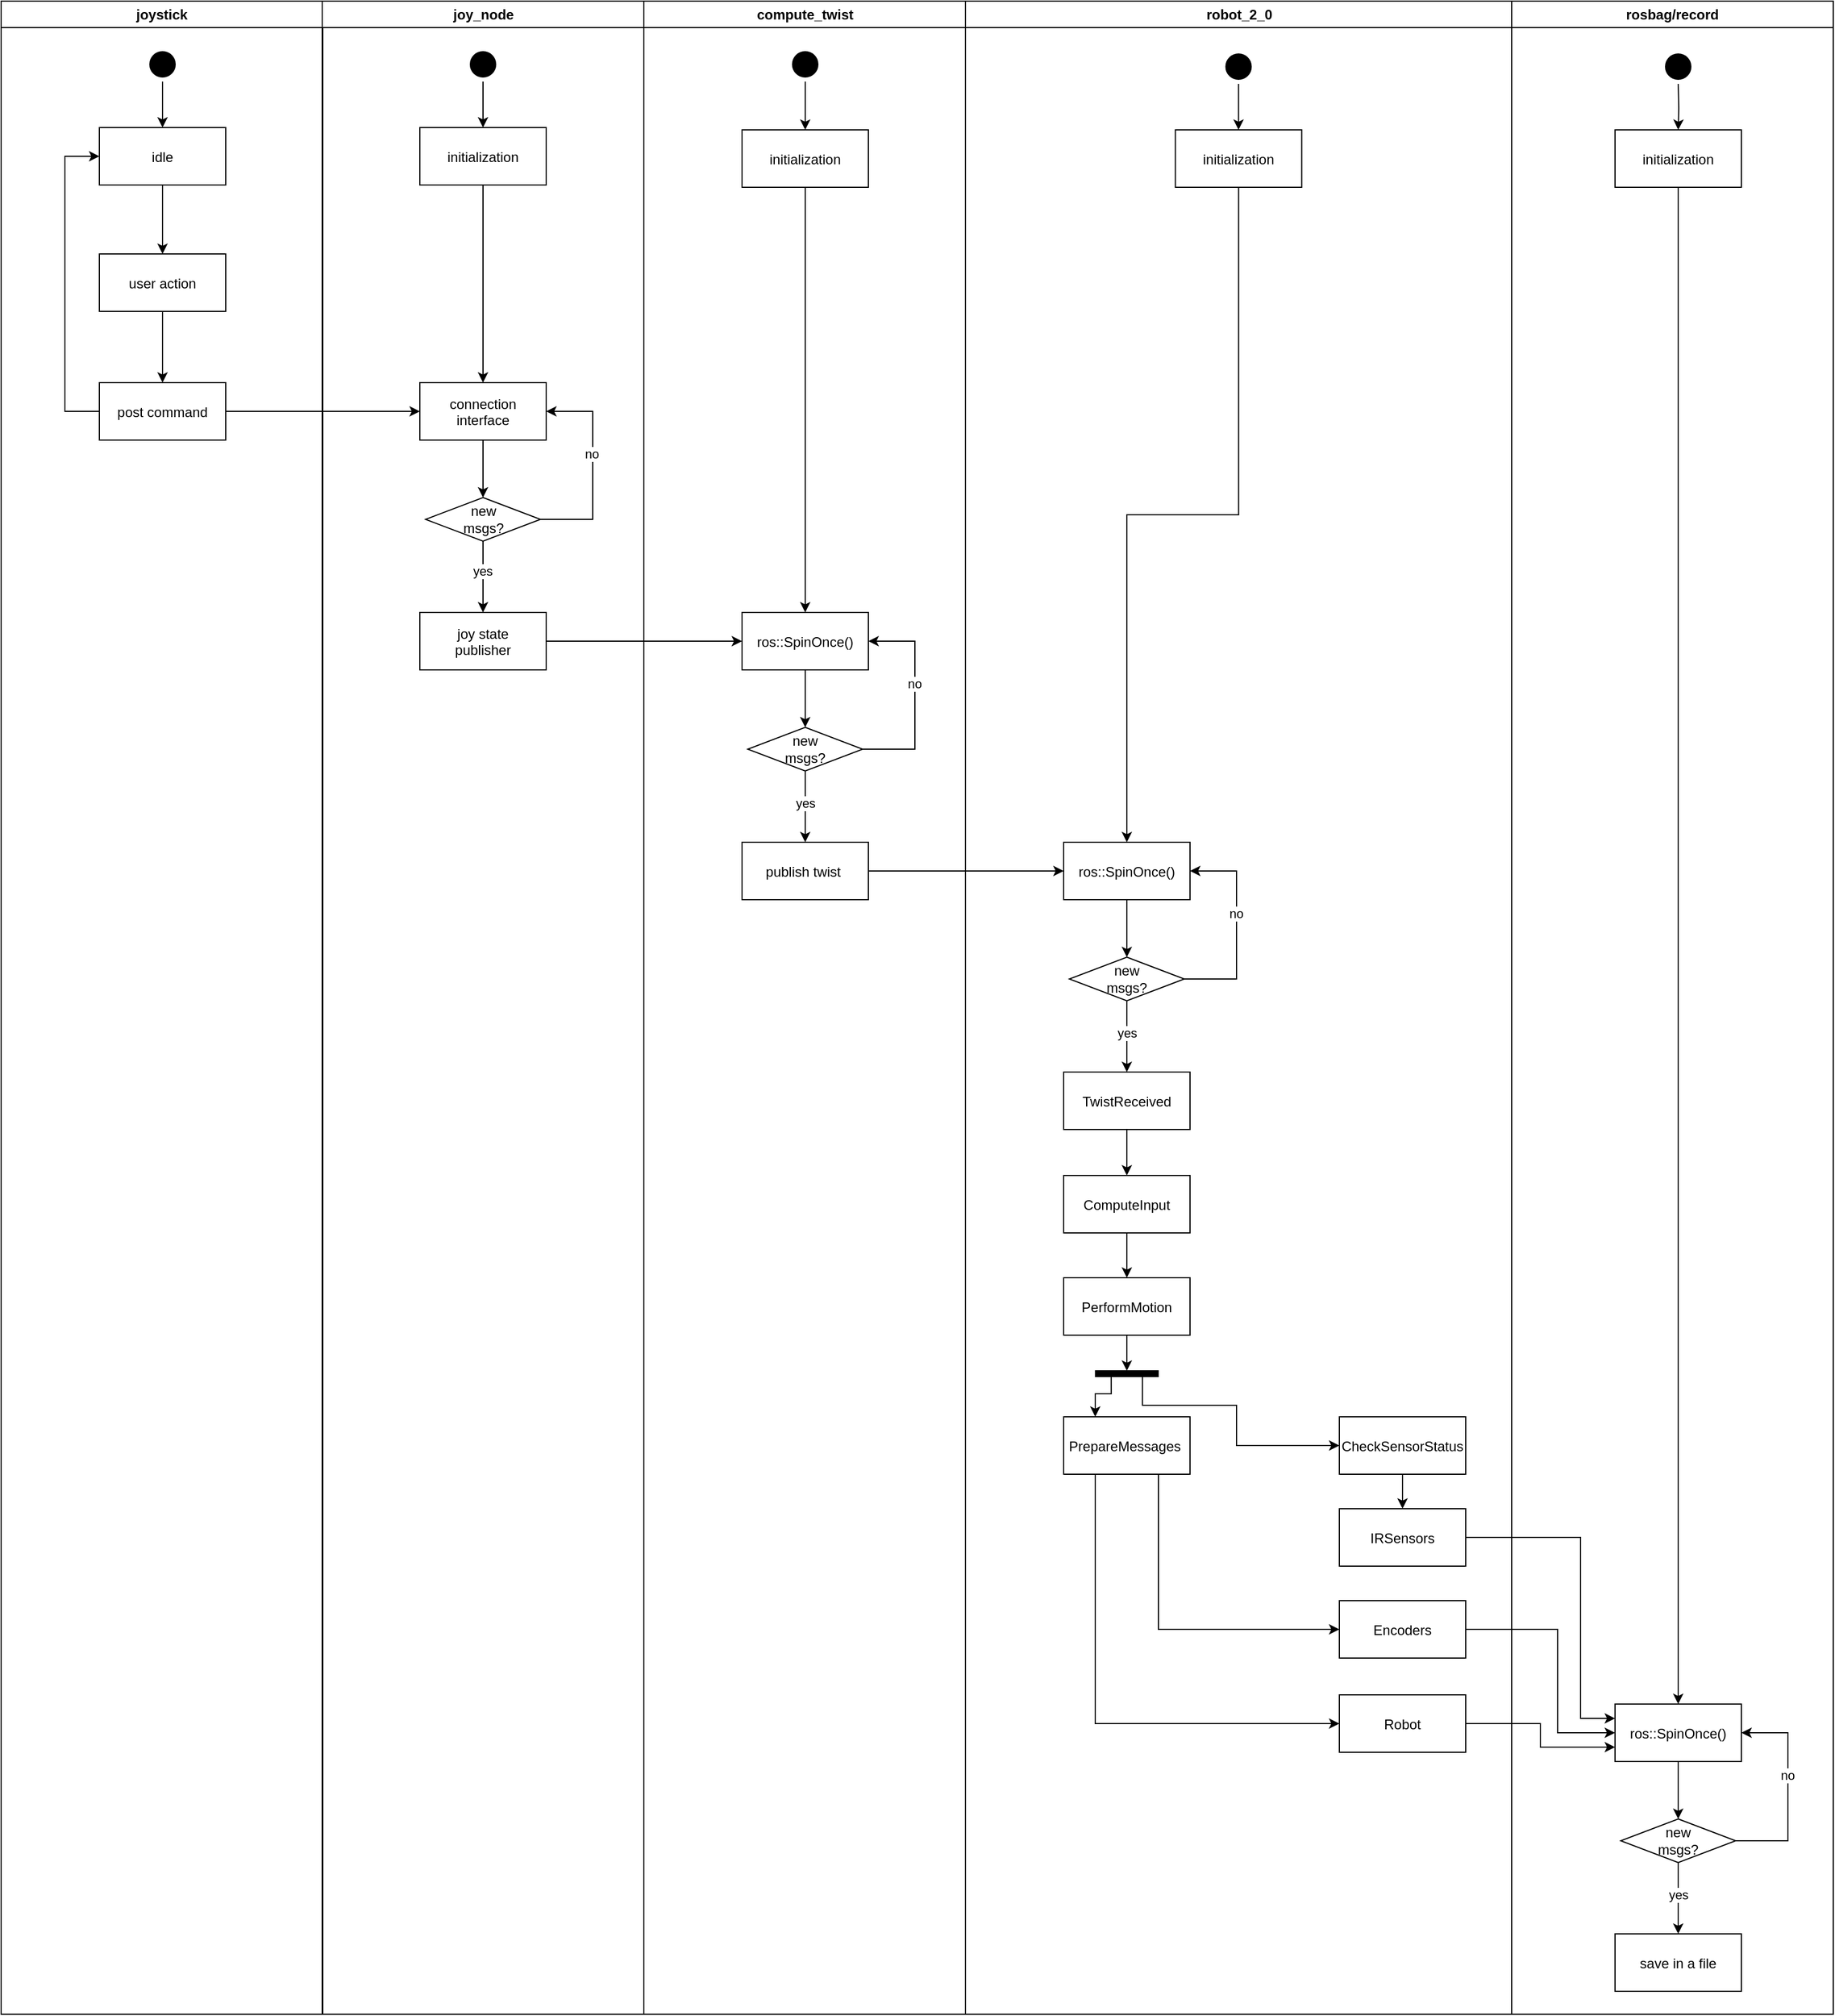 <mxfile version="13.0.3" type="device"><diagram name="Page-1" id="e7e014a7-5840-1c2e-5031-d8a46d1fe8dd"><mxGraphModel dx="6753" dy="3420" grid="1" gridSize="10" guides="1" tooltips="1" connect="1" arrows="1" fold="1" page="1" pageScale="1" pageWidth="1169" pageHeight="826" background="#ffffff" math="0" shadow="0"><root><mxCell id="0"/><mxCell id="1" parent="0"/><mxCell id="3" value="joystick" style="swimlane;whiteSpace=wrap;startSize=23;" parent="1" vertex="1"><mxGeometry x="445" y="128" width="280" height="1752" as="geometry"/></mxCell><mxCell id="K99sNQrSxHTUbjXWVs9Q-61" style="edgeStyle=orthogonalEdgeStyle;rounded=0;orthogonalLoop=1;jettySize=auto;html=1;entryX=0.5;entryY=0;entryDx=0;entryDy=0;" edge="1" parent="3" source="K99sNQrSxHTUbjXWVs9Q-50" target="K99sNQrSxHTUbjXWVs9Q-52"><mxGeometry relative="1" as="geometry"/></mxCell><mxCell id="K99sNQrSxHTUbjXWVs9Q-50" value="" style="ellipse;shape=startState;fillColor=#000000;strokeColor=#000000;" vertex="1" parent="3"><mxGeometry x="125.5" y="40" width="30" height="30" as="geometry"/></mxCell><mxCell id="K99sNQrSxHTUbjXWVs9Q-52" value="idle" style="" vertex="1" parent="3"><mxGeometry x="85.5" y="110" width="110" height="50" as="geometry"/></mxCell><mxCell id="K99sNQrSxHTUbjXWVs9Q-53" value="user action" style="" vertex="1" parent="3"><mxGeometry x="85.5" y="220" width="110" height="50" as="geometry"/></mxCell><mxCell id="K99sNQrSxHTUbjXWVs9Q-54" value="" style="endArrow=classic;strokeColor=#000000;rounded=0" edge="1" parent="3" source="K99sNQrSxHTUbjXWVs9Q-52" target="K99sNQrSxHTUbjXWVs9Q-53"><mxGeometry relative="1" as="geometry"/></mxCell><mxCell id="K99sNQrSxHTUbjXWVs9Q-55" value="post command" style="" vertex="1" parent="3"><mxGeometry x="85.5" y="332" width="110" height="50" as="geometry"/></mxCell><mxCell id="K99sNQrSxHTUbjXWVs9Q-56" value="" style="endArrow=classic;strokeColor=#000000;rounded=0" edge="1" parent="3" source="K99sNQrSxHTUbjXWVs9Q-53" target="K99sNQrSxHTUbjXWVs9Q-55"><mxGeometry relative="1" as="geometry"/></mxCell><mxCell id="K99sNQrSxHTUbjXWVs9Q-57" value="" style="edgeStyle=elbowEdgeStyle;elbow=horizontal;strokeColor=#000000;endArrow=classic;rounded=0" edge="1" parent="3" source="K99sNQrSxHTUbjXWVs9Q-55" target="K99sNQrSxHTUbjXWVs9Q-52"><mxGeometry width="100" height="100" relative="1" as="geometry"><mxPoint x="21" y="162" as="sourcePoint"/><mxPoint x="121" y="62" as="targetPoint"/><Array as="points"><mxPoint x="55.5" y="250"/></Array></mxGeometry></mxCell><mxCell id="4" value="joy_node" style="swimlane;whiteSpace=wrap" parent="1" vertex="1"><mxGeometry x="724.5" y="128" width="280" height="1752" as="geometry"/></mxCell><mxCell id="K99sNQrSxHTUbjXWVs9Q-62" style="edgeStyle=orthogonalEdgeStyle;rounded=0;orthogonalLoop=1;jettySize=auto;html=1;entryX=0.5;entryY=0;entryDx=0;entryDy=0;" edge="1" parent="4" source="K99sNQrSxHTUbjXWVs9Q-58" target="K99sNQrSxHTUbjXWVs9Q-60"><mxGeometry relative="1" as="geometry"/></mxCell><mxCell id="K99sNQrSxHTUbjXWVs9Q-58" value="" style="ellipse;shape=startState;fillColor=#000000;strokeColor=#000000;" vertex="1" parent="4"><mxGeometry x="125" y="40" width="30" height="30" as="geometry"/></mxCell><mxCell id="K99sNQrSxHTUbjXWVs9Q-60" value="initialization" style="" vertex="1" parent="4"><mxGeometry x="85" y="110" width="110" height="50" as="geometry"/></mxCell><mxCell id="K99sNQrSxHTUbjXWVs9Q-66" value="" style="rhombus;whiteSpace=wrap;html=1;strokeColor=#000000;" vertex="1" parent="4"><mxGeometry x="90" y="432" width="100" height="38" as="geometry"/></mxCell><mxCell id="K99sNQrSxHTUbjXWVs9Q-67" value="new msgs?" style="text;html=1;strokeColor=none;fillColor=none;align=center;verticalAlign=middle;whiteSpace=wrap;rounded=0;" vertex="1" parent="4"><mxGeometry x="120" y="441" width="40" height="20" as="geometry"/></mxCell><mxCell id="K99sNQrSxHTUbjXWVs9Q-41" value="compute_twist" style="swimlane;whiteSpace=wrap" vertex="1" parent="1"><mxGeometry x="1004.5" y="128" width="280" height="1752" as="geometry"/></mxCell><mxCell id="K99sNQrSxHTUbjXWVs9Q-83" value="" style="ellipse;shape=startState;fillColor=#000000;strokeColor=#000000;" vertex="1" parent="K99sNQrSxHTUbjXWVs9Q-41"><mxGeometry x="125.5" y="40" width="30" height="30" as="geometry"/></mxCell><mxCell id="K99sNQrSxHTUbjXWVs9Q-47" value="robot_2_0" style="swimlane;whiteSpace=wrap" vertex="1" parent="1"><mxGeometry x="1284.5" y="128" width="475.5" height="1752" as="geometry"/></mxCell><mxCell id="K99sNQrSxHTUbjXWVs9Q-99" value="" style="ellipse;shape=startState;fillColor=#000000;strokeColor=#000000;" vertex="1" parent="K99sNQrSxHTUbjXWVs9Q-47"><mxGeometry x="222.75" y="42" width="30" height="30" as="geometry"/></mxCell><mxCell id="K99sNQrSxHTUbjXWVs9Q-100" value="initialization" style="" vertex="1" parent="K99sNQrSxHTUbjXWVs9Q-47"><mxGeometry x="182.75" y="112" width="110" height="50" as="geometry"/></mxCell><mxCell id="K99sNQrSxHTUbjXWVs9Q-98" style="edgeStyle=orthogonalEdgeStyle;rounded=0;orthogonalLoop=1;jettySize=auto;html=1;entryX=0.5;entryY=0;entryDx=0;entryDy=0;" edge="1" parent="K99sNQrSxHTUbjXWVs9Q-47" source="K99sNQrSxHTUbjXWVs9Q-99" target="K99sNQrSxHTUbjXWVs9Q-100"><mxGeometry relative="1" as="geometry"/></mxCell><mxCell id="K99sNQrSxHTUbjXWVs9Q-103" value="" style="rhombus;whiteSpace=wrap;html=1;strokeColor=#000000;" vertex="1" parent="K99sNQrSxHTUbjXWVs9Q-47"><mxGeometry x="90.5" y="832" width="100" height="38" as="geometry"/></mxCell><mxCell id="K99sNQrSxHTUbjXWVs9Q-104" value="new msgs?" style="text;html=1;strokeColor=none;fillColor=none;align=center;verticalAlign=middle;whiteSpace=wrap;rounded=0;" vertex="1" parent="K99sNQrSxHTUbjXWVs9Q-47"><mxGeometry x="120.5" y="841" width="40" height="20" as="geometry"/></mxCell><mxCell id="K99sNQrSxHTUbjXWVs9Q-105" style="edgeStyle=orthogonalEdgeStyle;rounded=0;orthogonalLoop=1;jettySize=auto;html=1;entryX=0.5;entryY=0;entryDx=0;entryDy=0;" edge="1" parent="K99sNQrSxHTUbjXWVs9Q-47" source="K99sNQrSxHTUbjXWVs9Q-106" target="K99sNQrSxHTUbjXWVs9Q-103"><mxGeometry relative="1" as="geometry"/></mxCell><mxCell id="K99sNQrSxHTUbjXWVs9Q-106" value="ros::SpinOnce()" style="" vertex="1" parent="K99sNQrSxHTUbjXWVs9Q-47"><mxGeometry x="85.5" y="732" width="110" height="50" as="geometry"/></mxCell><mxCell id="K99sNQrSxHTUbjXWVs9Q-107" style="edgeStyle=orthogonalEdgeStyle;rounded=0;orthogonalLoop=1;jettySize=auto;html=1;entryX=0.5;entryY=0;entryDx=0;entryDy=0;" edge="1" parent="K99sNQrSxHTUbjXWVs9Q-47" source="K99sNQrSxHTUbjXWVs9Q-100" target="K99sNQrSxHTUbjXWVs9Q-106"><mxGeometry relative="1" as="geometry"/></mxCell><mxCell id="K99sNQrSxHTUbjXWVs9Q-108" style="edgeStyle=orthogonalEdgeStyle;rounded=0;orthogonalLoop=1;jettySize=auto;html=1;entryX=1;entryY=0.5;entryDx=0;entryDy=0;exitX=1;exitY=0.5;exitDx=0;exitDy=0;" edge="1" parent="K99sNQrSxHTUbjXWVs9Q-47" source="K99sNQrSxHTUbjXWVs9Q-103" target="K99sNQrSxHTUbjXWVs9Q-106"><mxGeometry relative="1" as="geometry"><Array as="points"><mxPoint x="236" y="851"/><mxPoint x="236" y="757"/></Array></mxGeometry></mxCell><mxCell id="K99sNQrSxHTUbjXWVs9Q-109" value="no" style="edgeLabel;html=1;align=center;verticalAlign=middle;resizable=0;points=[];" vertex="1" connectable="0" parent="K99sNQrSxHTUbjXWVs9Q-108"><mxGeometry x="0.142" y="1" relative="1" as="geometry"><mxPoint as="offset"/></mxGeometry></mxCell><mxCell id="K99sNQrSxHTUbjXWVs9Q-110" value="TwistReceived" style="" vertex="1" parent="K99sNQrSxHTUbjXWVs9Q-47"><mxGeometry x="85.5" y="932" width="110" height="50" as="geometry"/></mxCell><mxCell id="K99sNQrSxHTUbjXWVs9Q-101" style="edgeStyle=orthogonalEdgeStyle;rounded=0;orthogonalLoop=1;jettySize=auto;html=1;" edge="1" parent="K99sNQrSxHTUbjXWVs9Q-47" source="K99sNQrSxHTUbjXWVs9Q-103" target="K99sNQrSxHTUbjXWVs9Q-110"><mxGeometry relative="1" as="geometry"/></mxCell><mxCell id="K99sNQrSxHTUbjXWVs9Q-102" value="yes" style="edgeLabel;html=1;align=center;verticalAlign=middle;resizable=0;points=[];" vertex="1" connectable="0" parent="K99sNQrSxHTUbjXWVs9Q-101"><mxGeometry x="0.304" relative="1" as="geometry"><mxPoint y="-12.57" as="offset"/></mxGeometry></mxCell><mxCell id="K99sNQrSxHTUbjXWVs9Q-121" style="edgeStyle=orthogonalEdgeStyle;rounded=0;orthogonalLoop=1;jettySize=auto;html=1;entryX=0.5;entryY=0;entryDx=0;entryDy=0;" edge="1" parent="K99sNQrSxHTUbjXWVs9Q-47" source="K99sNQrSxHTUbjXWVs9Q-114" target="K99sNQrSxHTUbjXWVs9Q-120"><mxGeometry relative="1" as="geometry"/></mxCell><mxCell id="K99sNQrSxHTUbjXWVs9Q-114" value="PerformMotion" style="" vertex="1" parent="K99sNQrSxHTUbjXWVs9Q-47"><mxGeometry x="85.5" y="1111" width="110" height="50" as="geometry"/></mxCell><mxCell id="K99sNQrSxHTUbjXWVs9Q-128" style="edgeStyle=orthogonalEdgeStyle;rounded=0;orthogonalLoop=1;jettySize=auto;html=1;entryX=0.5;entryY=0;entryDx=0;entryDy=0;" edge="1" parent="K99sNQrSxHTUbjXWVs9Q-47" source="K99sNQrSxHTUbjXWVs9Q-117" target="K99sNQrSxHTUbjXWVs9Q-125"><mxGeometry relative="1" as="geometry"/></mxCell><mxCell id="K99sNQrSxHTUbjXWVs9Q-117" value="CheckSensorStatus" style="" vertex="1" parent="K99sNQrSxHTUbjXWVs9Q-47"><mxGeometry x="325.5" y="1232" width="110" height="50" as="geometry"/></mxCell><mxCell id="K99sNQrSxHTUbjXWVs9Q-124" style="edgeStyle=orthogonalEdgeStyle;rounded=0;orthogonalLoop=1;jettySize=auto;html=1;entryX=0;entryY=0.5;entryDx=0;entryDy=0;exitX=0.75;exitY=1;exitDx=0;exitDy=0;" edge="1" parent="K99sNQrSxHTUbjXWVs9Q-47" source="K99sNQrSxHTUbjXWVs9Q-120" target="K99sNQrSxHTUbjXWVs9Q-117"><mxGeometry relative="1" as="geometry"><Array as="points"><mxPoint x="154" y="1222"/><mxPoint x="236" y="1222"/><mxPoint x="236" y="1257"/></Array></mxGeometry></mxCell><mxCell id="K99sNQrSxHTUbjXWVs9Q-120" value="" style="rounded=0;whiteSpace=wrap;html=1;strokeColor=#000000;fillColor=#000000;" vertex="1" parent="K99sNQrSxHTUbjXWVs9Q-47"><mxGeometry x="113.25" y="1192" width="54.5" height="5" as="geometry"/></mxCell><mxCell id="K99sNQrSxHTUbjXWVs9Q-126" value="Encoders" style="" vertex="1" parent="K99sNQrSxHTUbjXWVs9Q-47"><mxGeometry x="325.5" y="1392" width="110" height="50" as="geometry"/></mxCell><mxCell id="K99sNQrSxHTUbjXWVs9Q-125" value="IRSensors" style="" vertex="1" parent="K99sNQrSxHTUbjXWVs9Q-47"><mxGeometry x="325.5" y="1312" width="110" height="50" as="geometry"/></mxCell><mxCell id="K99sNQrSxHTUbjXWVs9Q-127" value="Robot" style="" vertex="1" parent="K99sNQrSxHTUbjXWVs9Q-47"><mxGeometry x="325.5" y="1474" width="110" height="50" as="geometry"/></mxCell><mxCell id="K99sNQrSxHTUbjXWVs9Q-48" value="rosbag/record" style="swimlane;whiteSpace=wrap" vertex="1" parent="1"><mxGeometry x="1760" y="128" width="280" height="1752" as="geometry"/></mxCell><mxCell id="K99sNQrSxHTUbjXWVs9Q-131" value="initialization" style="" vertex="1" parent="K99sNQrSxHTUbjXWVs9Q-48"><mxGeometry x="90" y="112" width="110" height="50" as="geometry"/></mxCell><mxCell id="K99sNQrSxHTUbjXWVs9Q-132" style="edgeStyle=orthogonalEdgeStyle;rounded=0;orthogonalLoop=1;jettySize=auto;html=1;entryX=0.5;entryY=0;entryDx=0;entryDy=0;" edge="1" parent="K99sNQrSxHTUbjXWVs9Q-48" target="K99sNQrSxHTUbjXWVs9Q-131"><mxGeometry relative="1" as="geometry"><mxPoint x="145" y="72" as="sourcePoint"/></mxGeometry></mxCell><mxCell id="K99sNQrSxHTUbjXWVs9Q-133" value="" style="rhombus;whiteSpace=wrap;html=1;strokeColor=#000000;" vertex="1" parent="K99sNQrSxHTUbjXWVs9Q-48"><mxGeometry x="95" y="1582" width="100" height="38" as="geometry"/></mxCell><mxCell id="K99sNQrSxHTUbjXWVs9Q-134" value="new msgs?" style="text;html=1;strokeColor=none;fillColor=none;align=center;verticalAlign=middle;whiteSpace=wrap;rounded=0;" vertex="1" parent="K99sNQrSxHTUbjXWVs9Q-48"><mxGeometry x="125" y="1591" width="40" height="20" as="geometry"/></mxCell><mxCell id="K99sNQrSxHTUbjXWVs9Q-135" style="edgeStyle=orthogonalEdgeStyle;rounded=0;orthogonalLoop=1;jettySize=auto;html=1;entryX=0.5;entryY=0;entryDx=0;entryDy=0;" edge="1" parent="K99sNQrSxHTUbjXWVs9Q-48" source="K99sNQrSxHTUbjXWVs9Q-136" target="K99sNQrSxHTUbjXWVs9Q-133"><mxGeometry relative="1" as="geometry"/></mxCell><mxCell id="K99sNQrSxHTUbjXWVs9Q-136" value="ros::SpinOnce()" style="" vertex="1" parent="K99sNQrSxHTUbjXWVs9Q-48"><mxGeometry x="90" y="1482" width="110" height="50" as="geometry"/></mxCell><mxCell id="K99sNQrSxHTUbjXWVs9Q-137" style="edgeStyle=orthogonalEdgeStyle;rounded=0;orthogonalLoop=1;jettySize=auto;html=1;entryX=0.5;entryY=0;entryDx=0;entryDy=0;" edge="1" parent="K99sNQrSxHTUbjXWVs9Q-48" source="K99sNQrSxHTUbjXWVs9Q-131" target="K99sNQrSxHTUbjXWVs9Q-136"><mxGeometry relative="1" as="geometry"/></mxCell><mxCell id="K99sNQrSxHTUbjXWVs9Q-138" style="edgeStyle=orthogonalEdgeStyle;rounded=0;orthogonalLoop=1;jettySize=auto;html=1;entryX=1;entryY=0.5;entryDx=0;entryDy=0;exitX=1;exitY=0.5;exitDx=0;exitDy=0;" edge="1" parent="K99sNQrSxHTUbjXWVs9Q-48" source="K99sNQrSxHTUbjXWVs9Q-133" target="K99sNQrSxHTUbjXWVs9Q-136"><mxGeometry relative="1" as="geometry"><Array as="points"><mxPoint x="240.5" y="1601"/><mxPoint x="240.5" y="1507"/></Array></mxGeometry></mxCell><mxCell id="K99sNQrSxHTUbjXWVs9Q-139" value="no" style="edgeLabel;html=1;align=center;verticalAlign=middle;resizable=0;points=[];" vertex="1" connectable="0" parent="K99sNQrSxHTUbjXWVs9Q-138"><mxGeometry x="0.142" y="1" relative="1" as="geometry"><mxPoint as="offset"/></mxGeometry></mxCell><mxCell id="K99sNQrSxHTUbjXWVs9Q-140" value="save in a file" style="" vertex="1" parent="K99sNQrSxHTUbjXWVs9Q-48"><mxGeometry x="90" y="1682" width="110" height="50" as="geometry"/></mxCell><mxCell id="K99sNQrSxHTUbjXWVs9Q-141" style="edgeStyle=orthogonalEdgeStyle;rounded=0;orthogonalLoop=1;jettySize=auto;html=1;" edge="1" parent="K99sNQrSxHTUbjXWVs9Q-48" source="K99sNQrSxHTUbjXWVs9Q-133" target="K99sNQrSxHTUbjXWVs9Q-140"><mxGeometry relative="1" as="geometry"/></mxCell><mxCell id="K99sNQrSxHTUbjXWVs9Q-142" value="yes" style="edgeLabel;html=1;align=center;verticalAlign=middle;resizable=0;points=[];" vertex="1" connectable="0" parent="K99sNQrSxHTUbjXWVs9Q-141"><mxGeometry x="0.304" relative="1" as="geometry"><mxPoint y="-12.57" as="offset"/></mxGeometry></mxCell><mxCell id="K99sNQrSxHTUbjXWVs9Q-143" value="" style="ellipse;shape=startState;fillColor=#000000;strokeColor=#000000;" vertex="1" parent="K99sNQrSxHTUbjXWVs9Q-48"><mxGeometry x="130" y="42" width="30" height="30" as="geometry"/></mxCell><mxCell id="K99sNQrSxHTUbjXWVs9Q-68" style="edgeStyle=orthogonalEdgeStyle;rounded=0;orthogonalLoop=1;jettySize=auto;html=1;entryX=0.5;entryY=0;entryDx=0;entryDy=0;" edge="1" parent="1" source="K99sNQrSxHTUbjXWVs9Q-63" target="K99sNQrSxHTUbjXWVs9Q-66"><mxGeometry relative="1" as="geometry"/></mxCell><mxCell id="K99sNQrSxHTUbjXWVs9Q-63" value="connection&#10;interface" style="" vertex="1" parent="1"><mxGeometry x="809.5" y="460" width="110" height="50" as="geometry"/></mxCell><mxCell id="K99sNQrSxHTUbjXWVs9Q-64" style="edgeStyle=orthogonalEdgeStyle;rounded=0;orthogonalLoop=1;jettySize=auto;html=1;entryX=0;entryY=0.5;entryDx=0;entryDy=0;" edge="1" parent="1" source="K99sNQrSxHTUbjXWVs9Q-55" target="K99sNQrSxHTUbjXWVs9Q-63"><mxGeometry relative="1" as="geometry"/></mxCell><mxCell id="K99sNQrSxHTUbjXWVs9Q-65" style="edgeStyle=orthogonalEdgeStyle;rounded=0;orthogonalLoop=1;jettySize=auto;html=1;entryX=0.5;entryY=0;entryDx=0;entryDy=0;" edge="1" parent="1" source="K99sNQrSxHTUbjXWVs9Q-60" target="K99sNQrSxHTUbjXWVs9Q-63"><mxGeometry relative="1" as="geometry"/></mxCell><mxCell id="K99sNQrSxHTUbjXWVs9Q-69" style="edgeStyle=orthogonalEdgeStyle;rounded=0;orthogonalLoop=1;jettySize=auto;html=1;entryX=1;entryY=0.5;entryDx=0;entryDy=0;exitX=1;exitY=0.5;exitDx=0;exitDy=0;" edge="1" parent="1" source="K99sNQrSxHTUbjXWVs9Q-66" target="K99sNQrSxHTUbjXWVs9Q-63"><mxGeometry relative="1" as="geometry"><Array as="points"><mxPoint x="960" y="579"/><mxPoint x="960" y="485"/></Array></mxGeometry></mxCell><mxCell id="K99sNQrSxHTUbjXWVs9Q-70" value="no" style="edgeLabel;html=1;align=center;verticalAlign=middle;resizable=0;points=[];" vertex="1" connectable="0" parent="K99sNQrSxHTUbjXWVs9Q-69"><mxGeometry x="0.142" y="1" relative="1" as="geometry"><mxPoint as="offset"/></mxGeometry></mxCell><mxCell id="K99sNQrSxHTUbjXWVs9Q-71" style="edgeStyle=orthogonalEdgeStyle;rounded=0;orthogonalLoop=1;jettySize=auto;html=1;entryX=0.5;entryY=0;entryDx=0;entryDy=0;" edge="1" parent="1" source="K99sNQrSxHTUbjXWVs9Q-66" target="K99sNQrSxHTUbjXWVs9Q-72"><mxGeometry relative="1" as="geometry"><mxPoint x="864.5" y="630" as="targetPoint"/></mxGeometry></mxCell><mxCell id="K99sNQrSxHTUbjXWVs9Q-92" value="yes" style="edgeLabel;html=1;align=center;verticalAlign=middle;resizable=0;points=[];" vertex="1" connectable="0" parent="K99sNQrSxHTUbjXWVs9Q-71"><mxGeometry x="-0.181" y="-1" relative="1" as="geometry"><mxPoint as="offset"/></mxGeometry></mxCell><mxCell id="K99sNQrSxHTUbjXWVs9Q-93" style="edgeStyle=orthogonalEdgeStyle;rounded=0;orthogonalLoop=1;jettySize=auto;html=1;" edge="1" parent="1" source="K99sNQrSxHTUbjXWVs9Q-72" target="K99sNQrSxHTUbjXWVs9Q-88"><mxGeometry relative="1" as="geometry"/></mxCell><mxCell id="K99sNQrSxHTUbjXWVs9Q-72" value="joy state&#10;publisher" style="" vertex="1" parent="1"><mxGeometry x="809.5" y="660" width="110" height="50" as="geometry"/></mxCell><mxCell id="K99sNQrSxHTUbjXWVs9Q-82" style="edgeStyle=orthogonalEdgeStyle;rounded=0;orthogonalLoop=1;jettySize=auto;html=1;entryX=0.5;entryY=0;entryDx=0;entryDy=0;" edge="1" parent="1" source="K99sNQrSxHTUbjXWVs9Q-83" target="K99sNQrSxHTUbjXWVs9Q-84"><mxGeometry relative="1" as="geometry"/></mxCell><mxCell id="K99sNQrSxHTUbjXWVs9Q-84" value="initialization" style="" vertex="1" parent="1"><mxGeometry x="1090" y="240" width="110" height="50" as="geometry"/></mxCell><mxCell id="K99sNQrSxHTUbjXWVs9Q-96" style="edgeStyle=orthogonalEdgeStyle;rounded=0;orthogonalLoop=1;jettySize=auto;html=1;" edge="1" parent="1" source="K99sNQrSxHTUbjXWVs9Q-85" target="K99sNQrSxHTUbjXWVs9Q-94"><mxGeometry relative="1" as="geometry"/></mxCell><mxCell id="K99sNQrSxHTUbjXWVs9Q-97" value="yes" style="edgeLabel;html=1;align=center;verticalAlign=middle;resizable=0;points=[];" vertex="1" connectable="0" parent="K99sNQrSxHTUbjXWVs9Q-96"><mxGeometry x="0.304" relative="1" as="geometry"><mxPoint y="-12.57" as="offset"/></mxGeometry></mxCell><mxCell id="K99sNQrSxHTUbjXWVs9Q-85" value="" style="rhombus;whiteSpace=wrap;html=1;strokeColor=#000000;" vertex="1" parent="1"><mxGeometry x="1095" y="760" width="100" height="38" as="geometry"/></mxCell><mxCell id="K99sNQrSxHTUbjXWVs9Q-86" value="new msgs?" style="text;html=1;strokeColor=none;fillColor=none;align=center;verticalAlign=middle;whiteSpace=wrap;rounded=0;" vertex="1" parent="1"><mxGeometry x="1125" y="769" width="40" height="20" as="geometry"/></mxCell><mxCell id="K99sNQrSxHTUbjXWVs9Q-87" style="edgeStyle=orthogonalEdgeStyle;rounded=0;orthogonalLoop=1;jettySize=auto;html=1;entryX=0.5;entryY=0;entryDx=0;entryDy=0;" edge="1" parent="1" source="K99sNQrSxHTUbjXWVs9Q-88" target="K99sNQrSxHTUbjXWVs9Q-85"><mxGeometry relative="1" as="geometry"/></mxCell><mxCell id="K99sNQrSxHTUbjXWVs9Q-88" value="ros::SpinOnce()" style="" vertex="1" parent="1"><mxGeometry x="1090" y="660" width="110" height="50" as="geometry"/></mxCell><mxCell id="K99sNQrSxHTUbjXWVs9Q-89" style="edgeStyle=orthogonalEdgeStyle;rounded=0;orthogonalLoop=1;jettySize=auto;html=1;entryX=0.5;entryY=0;entryDx=0;entryDy=0;" edge="1" parent="1" source="K99sNQrSxHTUbjXWVs9Q-84" target="K99sNQrSxHTUbjXWVs9Q-88"><mxGeometry relative="1" as="geometry"/></mxCell><mxCell id="K99sNQrSxHTUbjXWVs9Q-90" style="edgeStyle=orthogonalEdgeStyle;rounded=0;orthogonalLoop=1;jettySize=auto;html=1;entryX=1;entryY=0.5;entryDx=0;entryDy=0;exitX=1;exitY=0.5;exitDx=0;exitDy=0;" edge="1" parent="1" source="K99sNQrSxHTUbjXWVs9Q-85" target="K99sNQrSxHTUbjXWVs9Q-88"><mxGeometry relative="1" as="geometry"><Array as="points"><mxPoint x="1240.5" y="779"/><mxPoint x="1240.5" y="685"/></Array></mxGeometry></mxCell><mxCell id="K99sNQrSxHTUbjXWVs9Q-91" value="no" style="edgeLabel;html=1;align=center;verticalAlign=middle;resizable=0;points=[];" vertex="1" connectable="0" parent="K99sNQrSxHTUbjXWVs9Q-90"><mxGeometry x="0.142" y="1" relative="1" as="geometry"><mxPoint as="offset"/></mxGeometry></mxCell><mxCell id="K99sNQrSxHTUbjXWVs9Q-112" style="edgeStyle=orthogonalEdgeStyle;rounded=0;orthogonalLoop=1;jettySize=auto;html=1;entryX=0;entryY=0.5;entryDx=0;entryDy=0;" edge="1" parent="1" source="K99sNQrSxHTUbjXWVs9Q-94" target="K99sNQrSxHTUbjXWVs9Q-106"><mxGeometry relative="1" as="geometry"/></mxCell><mxCell id="K99sNQrSxHTUbjXWVs9Q-94" value="publish twist " style="" vertex="1" parent="1"><mxGeometry x="1090" y="860" width="110" height="50" as="geometry"/></mxCell><mxCell id="K99sNQrSxHTUbjXWVs9Q-116" style="edgeStyle=orthogonalEdgeStyle;rounded=0;orthogonalLoop=1;jettySize=auto;html=1;entryX=0.5;entryY=0;entryDx=0;entryDy=0;" edge="1" parent="1" source="K99sNQrSxHTUbjXWVs9Q-113" target="K99sNQrSxHTUbjXWVs9Q-114"><mxGeometry relative="1" as="geometry"/></mxCell><mxCell id="K99sNQrSxHTUbjXWVs9Q-113" value="ComputeInput" style="" vertex="1" parent="1"><mxGeometry x="1370" y="1150" width="110" height="50" as="geometry"/></mxCell><mxCell id="K99sNQrSxHTUbjXWVs9Q-115" style="edgeStyle=orthogonalEdgeStyle;rounded=0;orthogonalLoop=1;jettySize=auto;html=1;entryX=0.5;entryY=0;entryDx=0;entryDy=0;" edge="1" parent="1" source="K99sNQrSxHTUbjXWVs9Q-110" target="K99sNQrSxHTUbjXWVs9Q-113"><mxGeometry relative="1" as="geometry"/></mxCell><mxCell id="K99sNQrSxHTUbjXWVs9Q-129" style="edgeStyle=orthogonalEdgeStyle;rounded=0;orthogonalLoop=1;jettySize=auto;html=1;entryX=0;entryY=0.5;entryDx=0;entryDy=0;exitX=0.75;exitY=1;exitDx=0;exitDy=0;" edge="1" parent="1" source="K99sNQrSxHTUbjXWVs9Q-119" target="K99sNQrSxHTUbjXWVs9Q-126"><mxGeometry relative="1" as="geometry"/></mxCell><mxCell id="K99sNQrSxHTUbjXWVs9Q-130" style="edgeStyle=orthogonalEdgeStyle;rounded=0;orthogonalLoop=1;jettySize=auto;html=1;entryX=0;entryY=0.5;entryDx=0;entryDy=0;exitX=0.25;exitY=1;exitDx=0;exitDy=0;" edge="1" parent="1" source="K99sNQrSxHTUbjXWVs9Q-119" target="K99sNQrSxHTUbjXWVs9Q-127"><mxGeometry relative="1" as="geometry"/></mxCell><mxCell id="K99sNQrSxHTUbjXWVs9Q-119" value="PrepareMessages " style="" vertex="1" parent="1"><mxGeometry x="1370" y="1360" width="110" height="50" as="geometry"/></mxCell><mxCell id="K99sNQrSxHTUbjXWVs9Q-123" style="edgeStyle=orthogonalEdgeStyle;rounded=0;orthogonalLoop=1;jettySize=auto;html=1;exitX=0.25;exitY=1;exitDx=0;exitDy=0;entryX=0.25;entryY=0;entryDx=0;entryDy=0;" edge="1" parent="1" source="K99sNQrSxHTUbjXWVs9Q-120" target="K99sNQrSxHTUbjXWVs9Q-119"><mxGeometry relative="1" as="geometry"><Array as="points"><mxPoint x="1411" y="1340"/><mxPoint x="1397" y="1340"/></Array></mxGeometry></mxCell><mxCell id="K99sNQrSxHTUbjXWVs9Q-144" style="edgeStyle=orthogonalEdgeStyle;rounded=0;orthogonalLoop=1;jettySize=auto;html=1;entryX=0;entryY=0.75;entryDx=0;entryDy=0;" edge="1" parent="1" source="K99sNQrSxHTUbjXWVs9Q-127" target="K99sNQrSxHTUbjXWVs9Q-136"><mxGeometry relative="1" as="geometry"/></mxCell><mxCell id="K99sNQrSxHTUbjXWVs9Q-145" style="edgeStyle=orthogonalEdgeStyle;rounded=0;orthogonalLoop=1;jettySize=auto;html=1;entryX=0;entryY=0.5;entryDx=0;entryDy=0;" edge="1" parent="1" source="K99sNQrSxHTUbjXWVs9Q-126" target="K99sNQrSxHTUbjXWVs9Q-136"><mxGeometry relative="1" as="geometry"><Array as="points"><mxPoint x="1800" y="1545"/><mxPoint x="1800" y="1635"/></Array></mxGeometry></mxCell><mxCell id="K99sNQrSxHTUbjXWVs9Q-146" style="edgeStyle=orthogonalEdgeStyle;rounded=0;orthogonalLoop=1;jettySize=auto;html=1;entryX=0;entryY=0.25;entryDx=0;entryDy=0;" edge="1" parent="1" source="K99sNQrSxHTUbjXWVs9Q-125" target="K99sNQrSxHTUbjXWVs9Q-136"><mxGeometry relative="1" as="geometry"><Array as="points"><mxPoint x="1820" y="1465"/><mxPoint x="1820" y="1623"/></Array></mxGeometry></mxCell></root></mxGraphModel></diagram></mxfile>